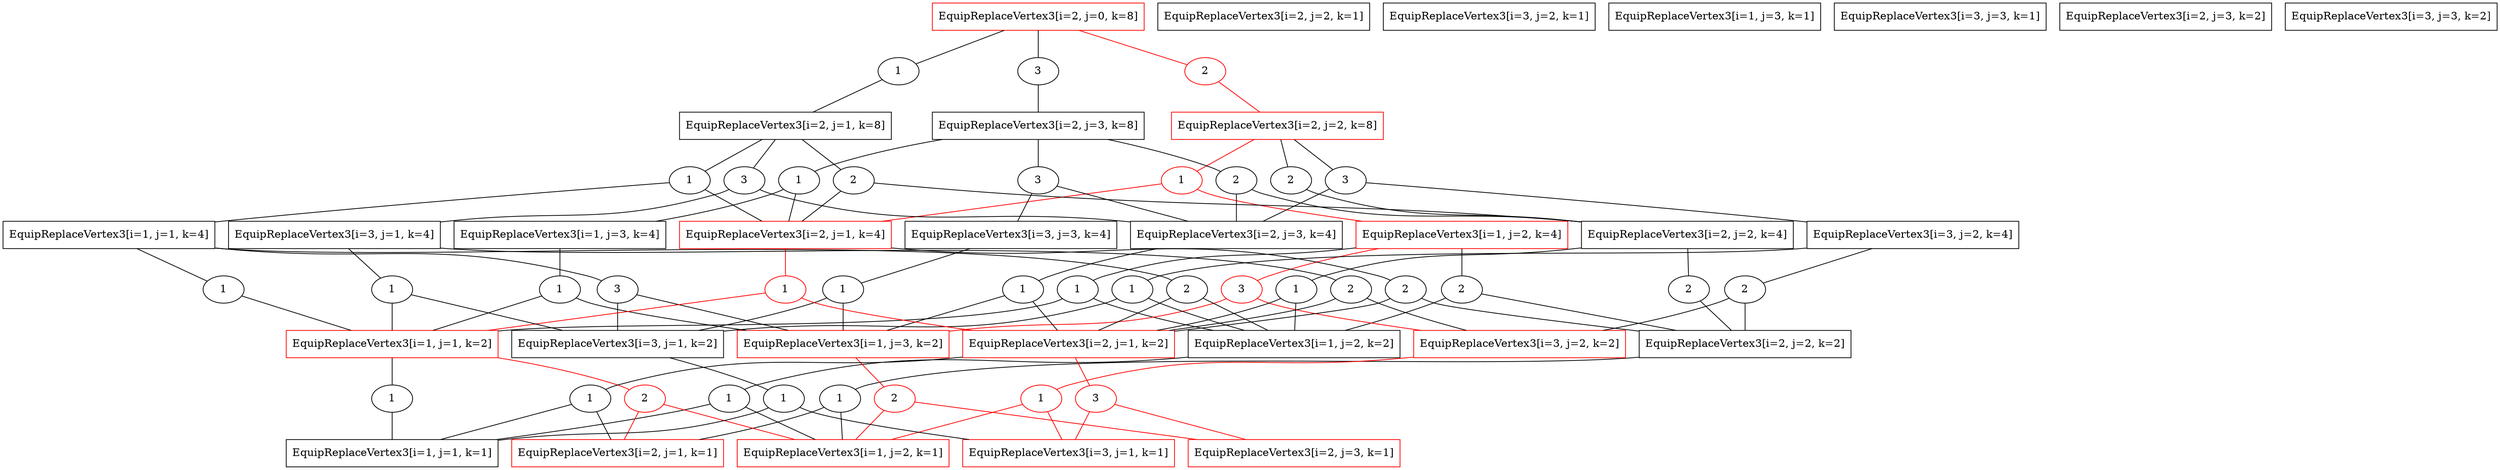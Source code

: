 strict digraph G {
  1 [ shape="box" color="red" label="EquipReplaceVertex3[i=1, j=2, k=1]" ];
  2 [ shape="box" label="EquipReplaceVertex3[i=2, j=2, k=1]" ];
  3 [ shape="box" label="EquipReplaceVertex3[i=1, j=2, k=2]" ];
  4 [ shape="box" label="EquipReplaceVertex3[i=3, j=2, k=1]" ];
  5 [ shape="box" label="EquipReplaceVertex3[i=2, j=2, k=2]" ];
  6 [ shape="box" color="red" label="EquipReplaceVertex3[i=3, j=2, k=2]" ];
  7 [ shape="box" color="red" label="EquipReplaceVertex3[i=1, j=2, k=4]" ];
  8 [ shape="box" label="EquipReplaceVertex3[i=2, j=2, k=4]" ];
  9 [ shape="box" label="EquipReplaceVertex3[i=3, j=2, k=4]" ];
  10 [ shape="box" color="red" label="EquipReplaceVertex3[i=2, j=2, k=8]" ];
  11 [ shape="box" color="red" label="EquipReplaceVertex3[i=2, j=0, k=8]" ];
  12 [ shape="box" label="EquipReplaceVertex3[i=1, j=3, k=1]" ];
  13 [ shape="box" color="red" label="EquipReplaceVertex3[i=2, j=3, k=1]" ];
  14 [ shape="box" color="red" label="EquipReplaceVertex3[i=1, j=3, k=2]" ];
  15 [ shape="box" label="EquipReplaceVertex3[i=1, j=1, k=1]" ];
  16 [ shape="box" label="EquipReplaceVertex3[i=3, j=3, k=1]" ];
  17 [ shape="box" label="EquipReplaceVertex3[i=2, j=3, k=2]" ];
  18 [ shape="box" color="red" label="EquipReplaceVertex3[i=2, j=1, k=1]" ];
  19 [ shape="box" color="red" label="EquipReplaceVertex3[i=1, j=1, k=2]" ];
  20 [ shape="box" label="EquipReplaceVertex3[i=3, j=3, k=2]" ];
  21 [ shape="box" label="EquipReplaceVertex3[i=1, j=3, k=4]" ];
  22 [ shape="box" color="red" label="EquipReplaceVertex3[i=3, j=1, k=1]" ];
  23 [ shape="box" color="red" label="EquipReplaceVertex3[i=2, j=1, k=2]" ];
  24 [ shape="box" label="EquipReplaceVertex3[i=2, j=3, k=4]" ];
  25 [ shape="box" label="EquipReplaceVertex3[i=3, j=1, k=2]" ];
  26 [ shape="box" label="EquipReplaceVertex3[i=1, j=1, k=4]" ];
  27 [ shape="box" label="EquipReplaceVertex3[i=3, j=3, k=4]" ];
  28 [ shape="box" color="red" label="EquipReplaceVertex3[i=2, j=1, k=4]" ];
  29 [ shape="box" label="EquipReplaceVertex3[i=3, j=1, k=4]" ];
  30 [ shape="box" label="EquipReplaceVertex3[i=2, j=3, k=8]" ];
  31 [ shape="box" label="EquipReplaceVertex3[i=2, j=1, k=8]" ];
  32 [ shape="ellipse" label="1" ];
  33 [ shape="ellipse" label="1" ];
  34 [ shape="ellipse" color="red" label="1" ];
  35 [ shape="ellipse" label="1" ];
  36 [ shape="ellipse" label="2" ];
  37 [ shape="ellipse" color="red" label="3" ];
  38 [ shape="ellipse" label="1" ];
  39 [ shape="ellipse" label="2" ];
  40 [ shape="ellipse" label="2" ];
  41 [ shape="ellipse" label="1" ];
  42 [ shape="ellipse" color="red" label="1" ];
  43 [ shape="ellipse" label="3" ];
  44 [ shape="ellipse" label="2" ];
  45 [ shape="ellipse" color="red" label="2" ];
  46 [ shape="ellipse" label="1" ];
  47 [ shape="ellipse" label="3" ];
  48 [ shape="ellipse" color="red" label="2" ];
  49 [ shape="ellipse" color="red" label="2" ];
  50 [ shape="ellipse" label="1" ];
  51 [ shape="ellipse" label="1" ];
  52 [ shape="ellipse" color="red" label="3" ];
  53 [ shape="ellipse" label="1" ];
  54 [ shape="ellipse" label="1" ];
  55 [ shape="ellipse" label="1" ];
  56 [ shape="ellipse" label="1" ];
  57 [ shape="ellipse" label="2" ];
  58 [ shape="ellipse" label="3" ];
  59 [ shape="ellipse" label="1" ];
  60 [ shape="ellipse" label="2" ];
  61 [ shape="ellipse" color="red" label="1" ];
  62 [ shape="ellipse" label="1" ];
  63 [ shape="ellipse" label="2" ];
  64 [ shape="ellipse" label="1" ];
  65 [ shape="ellipse" label="3" ];
  66 [ shape="ellipse" label="2" ];
  67 [ shape="ellipse" label="3" ];
  68 [ shape="ellipse" label="1" ];
  69 [ shape="ellipse" label="2" ];
  3 -> 32 [ arrowhead="none" ];
  32 -> 15 [ arrowhead="none" ];
  32 -> 1 [ arrowhead="none" ];
  5 -> 33 [ arrowhead="none" ];
  33 -> 18 [ arrowhead="none" ];
  33 -> 1 [ arrowhead="none" ];
  6 -> 34 [ color="red" arrowhead="none" ];
  34 -> 22 [ color="red" arrowhead="none" ];
  34 -> 1 [ color="red" arrowhead="none" ];
  7 -> 35 [ arrowhead="none" ];
  35 -> 19 [ arrowhead="none" ];
  35 -> 3 [ arrowhead="none" ];
  7 -> 36 [ arrowhead="none" ];
  36 -> 3 [ arrowhead="none" ];
  36 -> 5 [ arrowhead="none" ];
  7 -> 37 [ color="red" arrowhead="none" ];
  37 -> 14 [ color="red" arrowhead="none" ];
  37 -> 6 [ color="red" arrowhead="none" ];
  8 -> 38 [ arrowhead="none" ];
  38 -> 23 [ arrowhead="none" ];
  38 -> 3 [ arrowhead="none" ];
  8 -> 39 [ arrowhead="none" ];
  39 -> 5 [ arrowhead="none" ];
  9 -> 40 [ arrowhead="none" ];
  40 -> 6 [ arrowhead="none" ];
  40 -> 5 [ arrowhead="none" ];
  9 -> 41 [ arrowhead="none" ];
  41 -> 25 [ arrowhead="none" ];
  41 -> 3 [ arrowhead="none" ];
  10 -> 42 [ color="red" arrowhead="none" ];
  42 -> 28 [ color="red" arrowhead="none" ];
  42 -> 7 [ color="red" arrowhead="none" ];
  10 -> 43 [ arrowhead="none" ];
  43 -> 24 [ arrowhead="none" ];
  43 -> 9 [ arrowhead="none" ];
  10 -> 44 [ arrowhead="none" ];
  44 -> 8 [ arrowhead="none" ];
  11 -> 45 [ color="red" arrowhead="none" ];
  45 -> 10 [ color="red" arrowhead="none" ];
  11 -> 46 [ arrowhead="none" ];
  46 -> 31 [ arrowhead="none" ];
  11 -> 47 [ arrowhead="none" ];
  47 -> 30 [ arrowhead="none" ];
  14 -> 48 [ color="red" arrowhead="none" ];
  48 -> 1 [ color="red" arrowhead="none" ];
  48 -> 13 [ color="red" arrowhead="none" ];
  19 -> 49 [ color="red" arrowhead="none" ];
  49 -> 1 [ color="red" arrowhead="none" ];
  49 -> 18 [ color="red" arrowhead="none" ];
  19 -> 50 [ arrowhead="none" ];
  50 -> 15 [ arrowhead="none" ];
  21 -> 51 [ arrowhead="none" ];
  51 -> 19 [ arrowhead="none" ];
  51 -> 14 [ arrowhead="none" ];
  23 -> 52 [ color="red" arrowhead="none" ];
  52 -> 13 [ color="red" arrowhead="none" ];
  52 -> 22 [ color="red" arrowhead="none" ];
  23 -> 53 [ arrowhead="none" ];
  53 -> 18 [ arrowhead="none" ];
  53 -> 15 [ arrowhead="none" ];
  24 -> 54 [ arrowhead="none" ];
  54 -> 23 [ arrowhead="none" ];
  54 -> 14 [ arrowhead="none" ];
  25 -> 55 [ arrowhead="none" ];
  55 -> 22 [ arrowhead="none" ];
  55 -> 15 [ arrowhead="none" ];
  26 -> 56 [ arrowhead="none" ];
  56 -> 19 [ arrowhead="none" ];
  26 -> 57 [ arrowhead="none" ];
  57 -> 3 [ arrowhead="none" ];
  57 -> 23 [ arrowhead="none" ];
  26 -> 58 [ arrowhead="none" ];
  58 -> 14 [ arrowhead="none" ];
  58 -> 25 [ arrowhead="none" ];
  27 -> 59 [ arrowhead="none" ];
  59 -> 25 [ arrowhead="none" ];
  59 -> 14 [ arrowhead="none" ];
  28 -> 60 [ arrowhead="none" ];
  60 -> 5 [ arrowhead="none" ];
  60 -> 23 [ arrowhead="none" ];
  28 -> 61 [ color="red" arrowhead="none" ];
  61 -> 23 [ color="red" arrowhead="none" ];
  61 -> 19 [ color="red" arrowhead="none" ];
  29 -> 62 [ arrowhead="none" ];
  62 -> 25 [ arrowhead="none" ];
  62 -> 19 [ arrowhead="none" ];
  29 -> 63 [ arrowhead="none" ];
  63 -> 6 [ arrowhead="none" ];
  63 -> 23 [ arrowhead="none" ];
  30 -> 64 [ arrowhead="none" ];
  64 -> 28 [ arrowhead="none" ];
  64 -> 21 [ arrowhead="none" ];
  30 -> 65 [ arrowhead="none" ];
  65 -> 24 [ arrowhead="none" ];
  65 -> 27 [ arrowhead="none" ];
  30 -> 66 [ arrowhead="none" ];
  66 -> 8 [ arrowhead="none" ];
  66 -> 24 [ arrowhead="none" ];
  31 -> 67 [ arrowhead="none" ];
  67 -> 24 [ arrowhead="none" ];
  67 -> 29 [ arrowhead="none" ];
  31 -> 68 [ arrowhead="none" ];
  68 -> 28 [ arrowhead="none" ];
  68 -> 26 [ arrowhead="none" ];
  31 -> 69 [ arrowhead="none" ];
  69 -> 8 [ arrowhead="none" ];
  69 -> 28 [ arrowhead="none" ];
}
